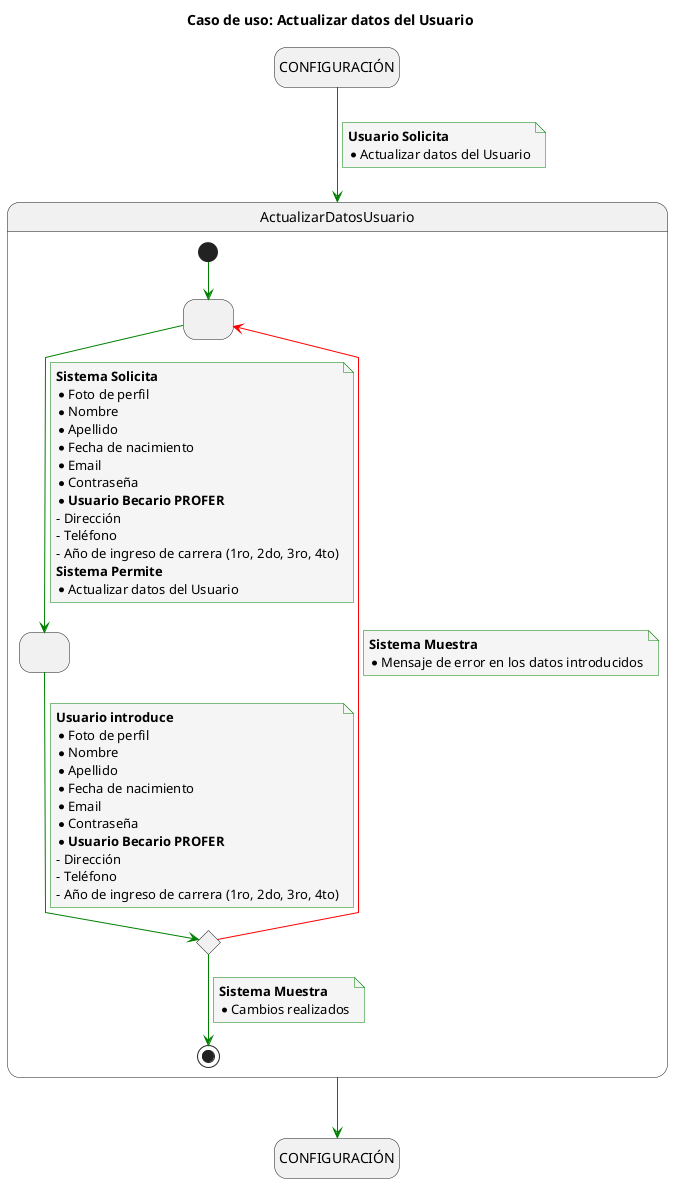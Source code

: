 @startuml
title Caso de uso: Actualizar datos del Usuario

skinparam {
    NoteBackgroundColor #whiteSmoke
    ArrowColor #green
    NoteBorderColor #green
    linetype polyline
}

hide empty description

state startState as "CONFIGURACIÓN"
state endState as "CONFIGURACIÓN"

startState --> ActualizarDatosUsuario
note on link
    <b>Usuario Solicita</b>
    * Actualizar datos del Usuario
end note

ActualizarDatosUsuario --> endState

state ActualizarDatosUsuario {
    state 2 as " "
    state 3 as " "
    state 4 <<choice>>

    [*] -down-> 2

    2 -down-> 3
    note on link
        <b>Sistema Solicita</b>
        * Foto de perfil
        * Nombre
        * Apellido
        * Fecha de nacimiento
        * Email
        * Contraseña
        * <b>Usuario Becario PROFER</b>
        - Dirección
        - Teléfono
        - Año de ingreso de carrera (1ro, 2do, 3ro, 4to)
        <b>Sistema Permite</b>
        * Actualizar datos del Usuario
    end note

    3 -down-> 4
    note on link
        <b>Usuario introduce</b>
        * Foto de perfil
        * Nombre
        * Apellido
        * Fecha de nacimiento
        * Email
        * Contraseña
        * <b>Usuario Becario PROFER</b>
        - Dirección
        - Teléfono
        - Año de ingreso de carrera (1ro, 2do, 3ro, 4to)
    end note

    4 -down-> [*]
    note on link
        <b>Sistema Muestra</b>
        * Cambios realizados
    end note

    4 -[#red]-> 2
    note on link
        <b>Sistema Muestra</b>
        * Mensaje de error en los datos introducidos
    end note

}
@enduml